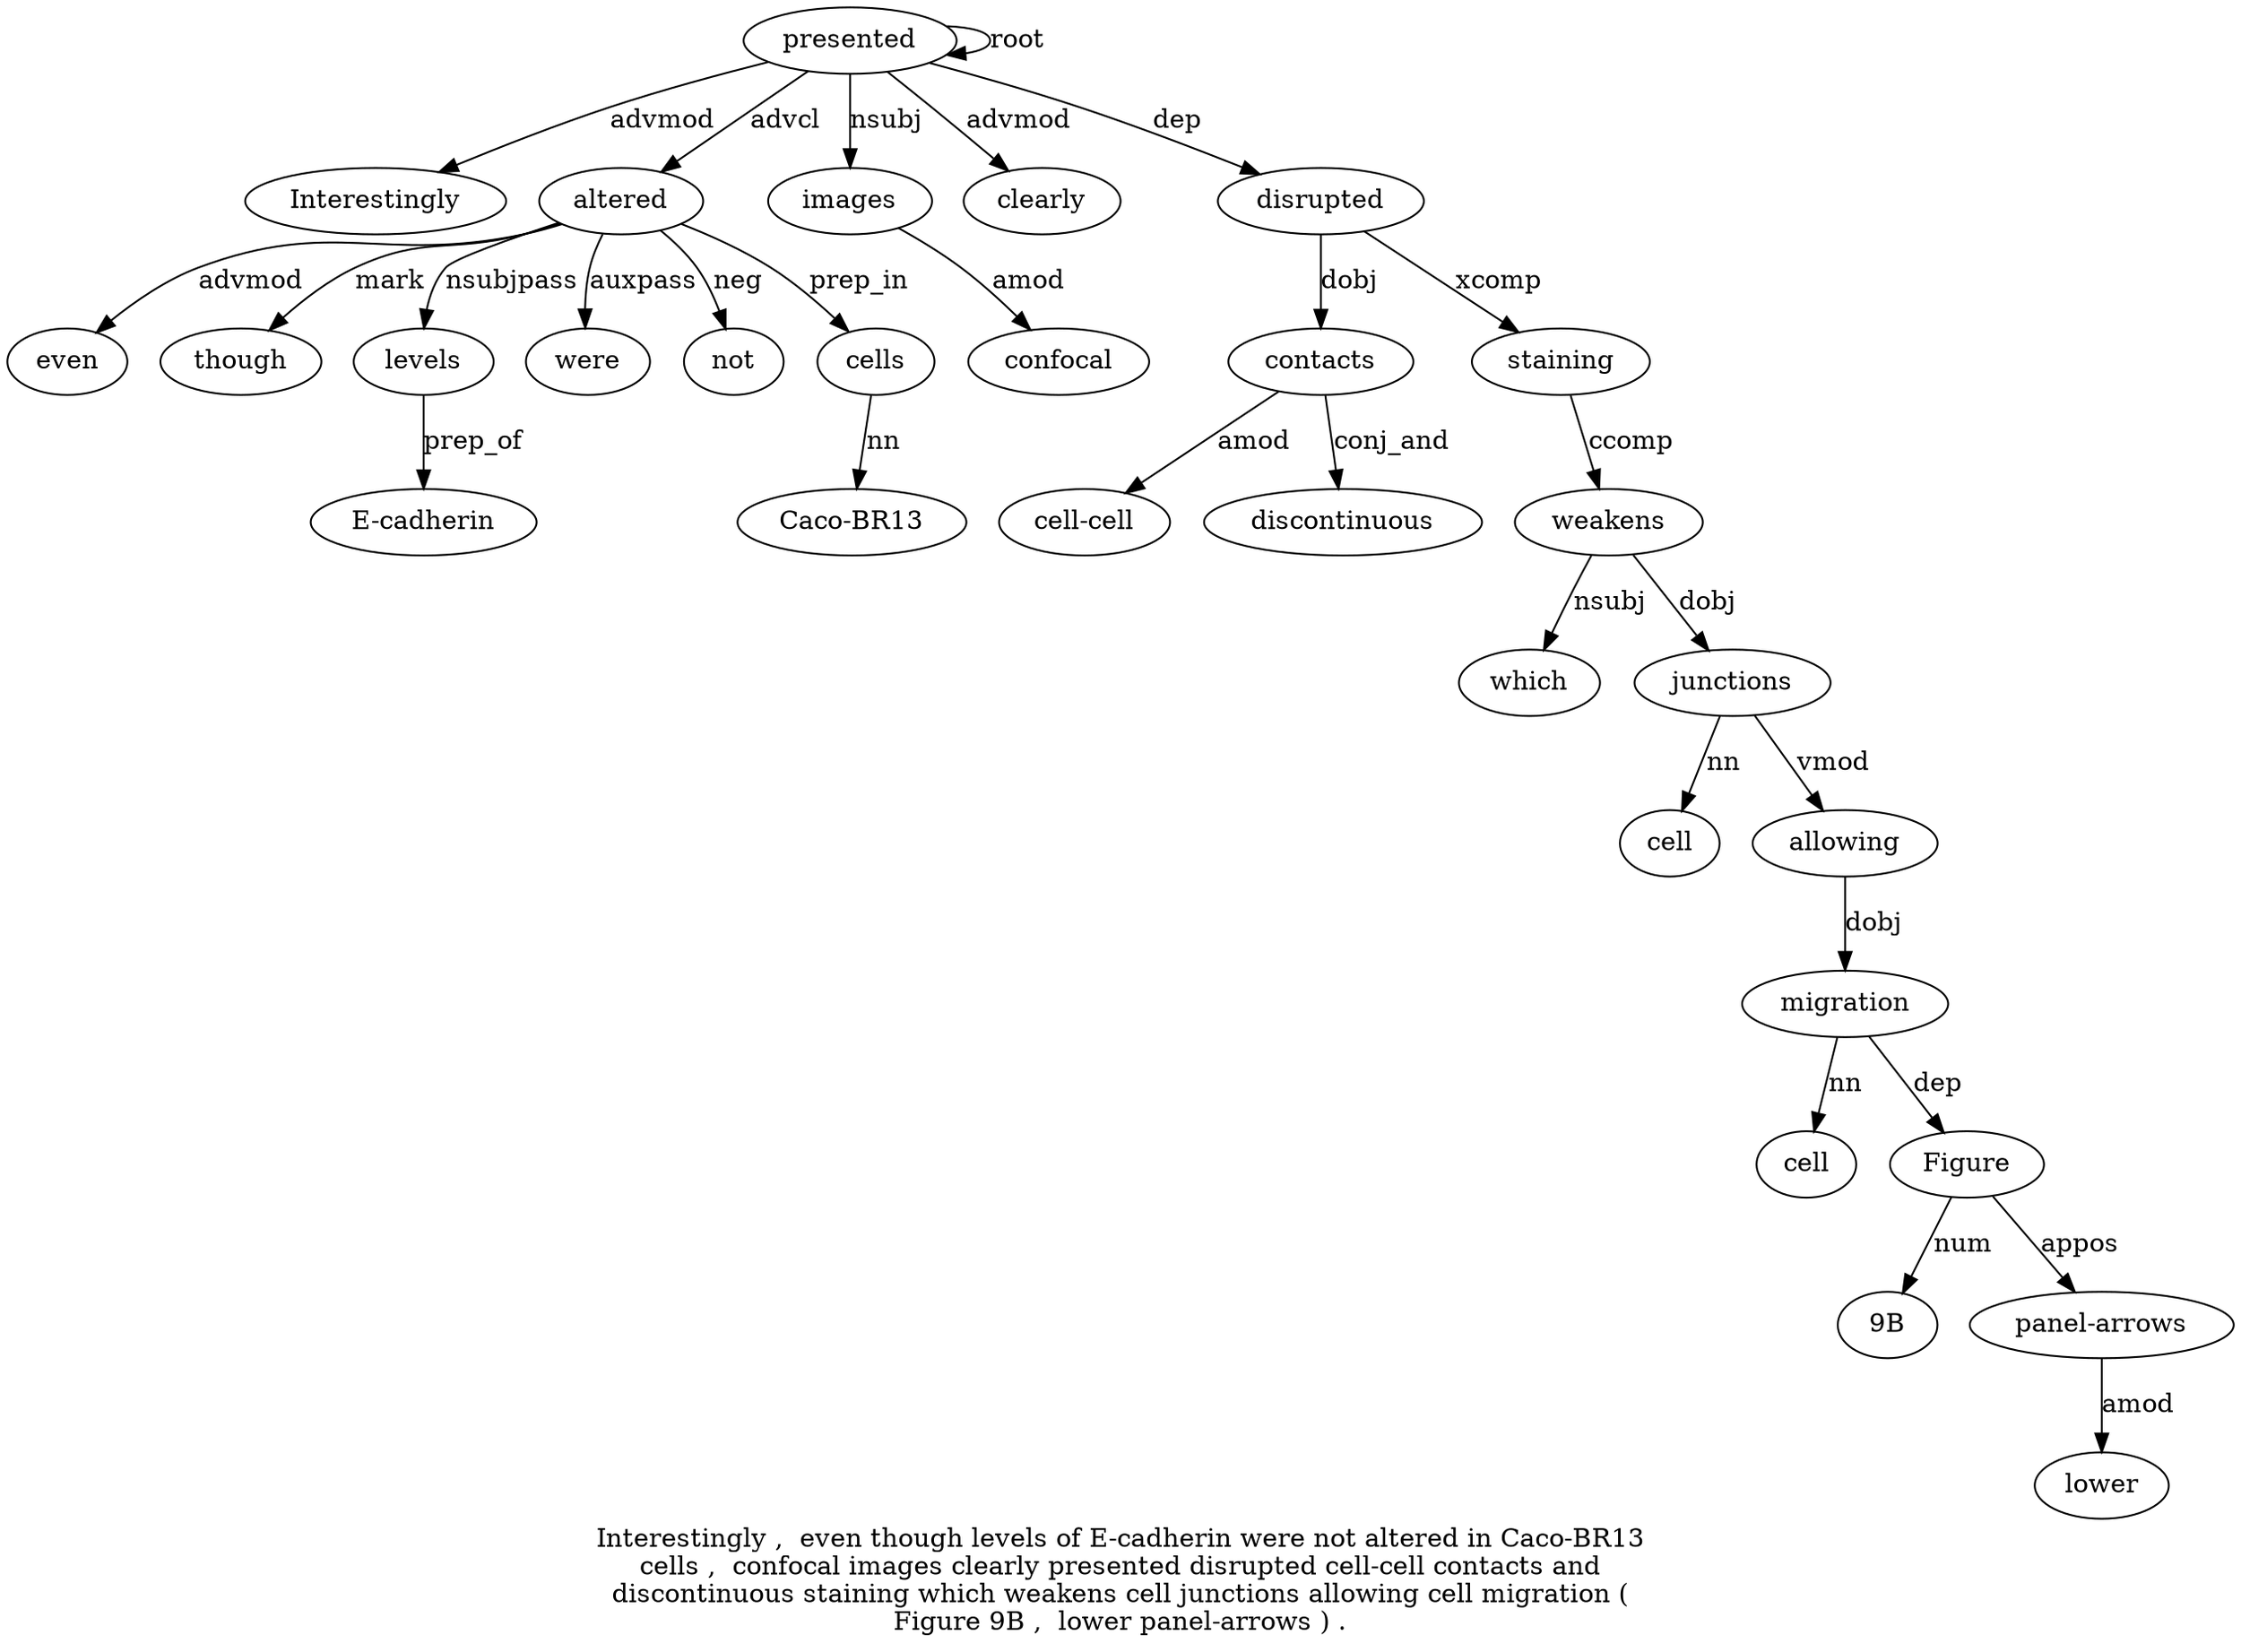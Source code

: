 digraph "Interestingly ,  even though levels of E-cadherin were not altered in Caco-BR13 cells ,  confocal images clearly presented disrupted cell-cell contacts and discontinuous staining which weakens cell junctions allowing cell migration ( Figure 9B ,  lower panel-arrows ) ." {
label="Interestingly ,  even though levels of E-cadherin were not altered in Caco-BR13
cells ,  confocal images clearly presented disrupted cell-cell contacts and
discontinuous staining which weakens cell junctions allowing cell migration (
Figure 9B ,  lower panel-arrows ) .";
presented18 [style=filled, fillcolor=white, label=presented];
Interestingly1 [style=filled, fillcolor=white, label=Interestingly];
presented18 -> Interestingly1  [label=advmod];
altered10 [style=filled, fillcolor=white, label=altered];
even3 [style=filled, fillcolor=white, label=even];
altered10 -> even3  [label=advmod];
though4 [style=filled, fillcolor=white, label=though];
altered10 -> though4  [label=mark];
levels5 [style=filled, fillcolor=white, label=levels];
altered10 -> levels5  [label=nsubjpass];
"E-cadherin7" [style=filled, fillcolor=white, label="E-cadherin"];
levels5 -> "E-cadherin7"  [label=prep_of];
were8 [style=filled, fillcolor=white, label=were];
altered10 -> were8  [label=auxpass];
not9 [style=filled, fillcolor=white, label=not];
altered10 -> not9  [label=neg];
presented18 -> altered10  [label=advcl];
cells13 [style=filled, fillcolor=white, label=cells];
"Caco-BR132" [style=filled, fillcolor=white, label="Caco-BR13"];
cells13 -> "Caco-BR132"  [label=nn];
altered10 -> cells13  [label=prep_in];
images16 [style=filled, fillcolor=white, label=images];
confocal15 [style=filled, fillcolor=white, label=confocal];
images16 -> confocal15  [label=amod];
presented18 -> images16  [label=nsubj];
clearly17 [style=filled, fillcolor=white, label=clearly];
presented18 -> clearly17  [label=advmod];
presented18 -> presented18  [label=root];
disrupted19 [style=filled, fillcolor=white, label=disrupted];
presented18 -> disrupted19  [label=dep];
contacts21 [style=filled, fillcolor=white, label=contacts];
"cell-cell20" [style=filled, fillcolor=white, label="cell-cell"];
contacts21 -> "cell-cell20"  [label=amod];
disrupted19 -> contacts21  [label=dobj];
discontinuous23 [style=filled, fillcolor=white, label=discontinuous];
contacts21 -> discontinuous23  [label=conj_and];
staining24 [style=filled, fillcolor=white, label=staining];
disrupted19 -> staining24  [label=xcomp];
weakens26 [style=filled, fillcolor=white, label=weakens];
which25 [style=filled, fillcolor=white, label=which];
weakens26 -> which25  [label=nsubj];
staining24 -> weakens26  [label=ccomp];
junctions28 [style=filled, fillcolor=white, label=junctions];
cell27 [style=filled, fillcolor=white, label=cell];
junctions28 -> cell27  [label=nn];
weakens26 -> junctions28  [label=dobj];
allowing29 [style=filled, fillcolor=white, label=allowing];
junctions28 -> allowing29  [label=vmod];
migration31 [style=filled, fillcolor=white, label=migration];
cell30 [style=filled, fillcolor=white, label=cell];
migration31 -> cell30  [label=nn];
allowing29 -> migration31  [label=dobj];
Figure33 [style=filled, fillcolor=white, label=Figure];
migration31 -> Figure33  [label=dep];
"9B34" [style=filled, fillcolor=white, label="9B"];
Figure33 -> "9B34"  [label=num];
"panel-arrows37" [style=filled, fillcolor=white, label="panel-arrows"];
lower36 [style=filled, fillcolor=white, label=lower];
"panel-arrows37" -> lower36  [label=amod];
Figure33 -> "panel-arrows37"  [label=appos];
}
